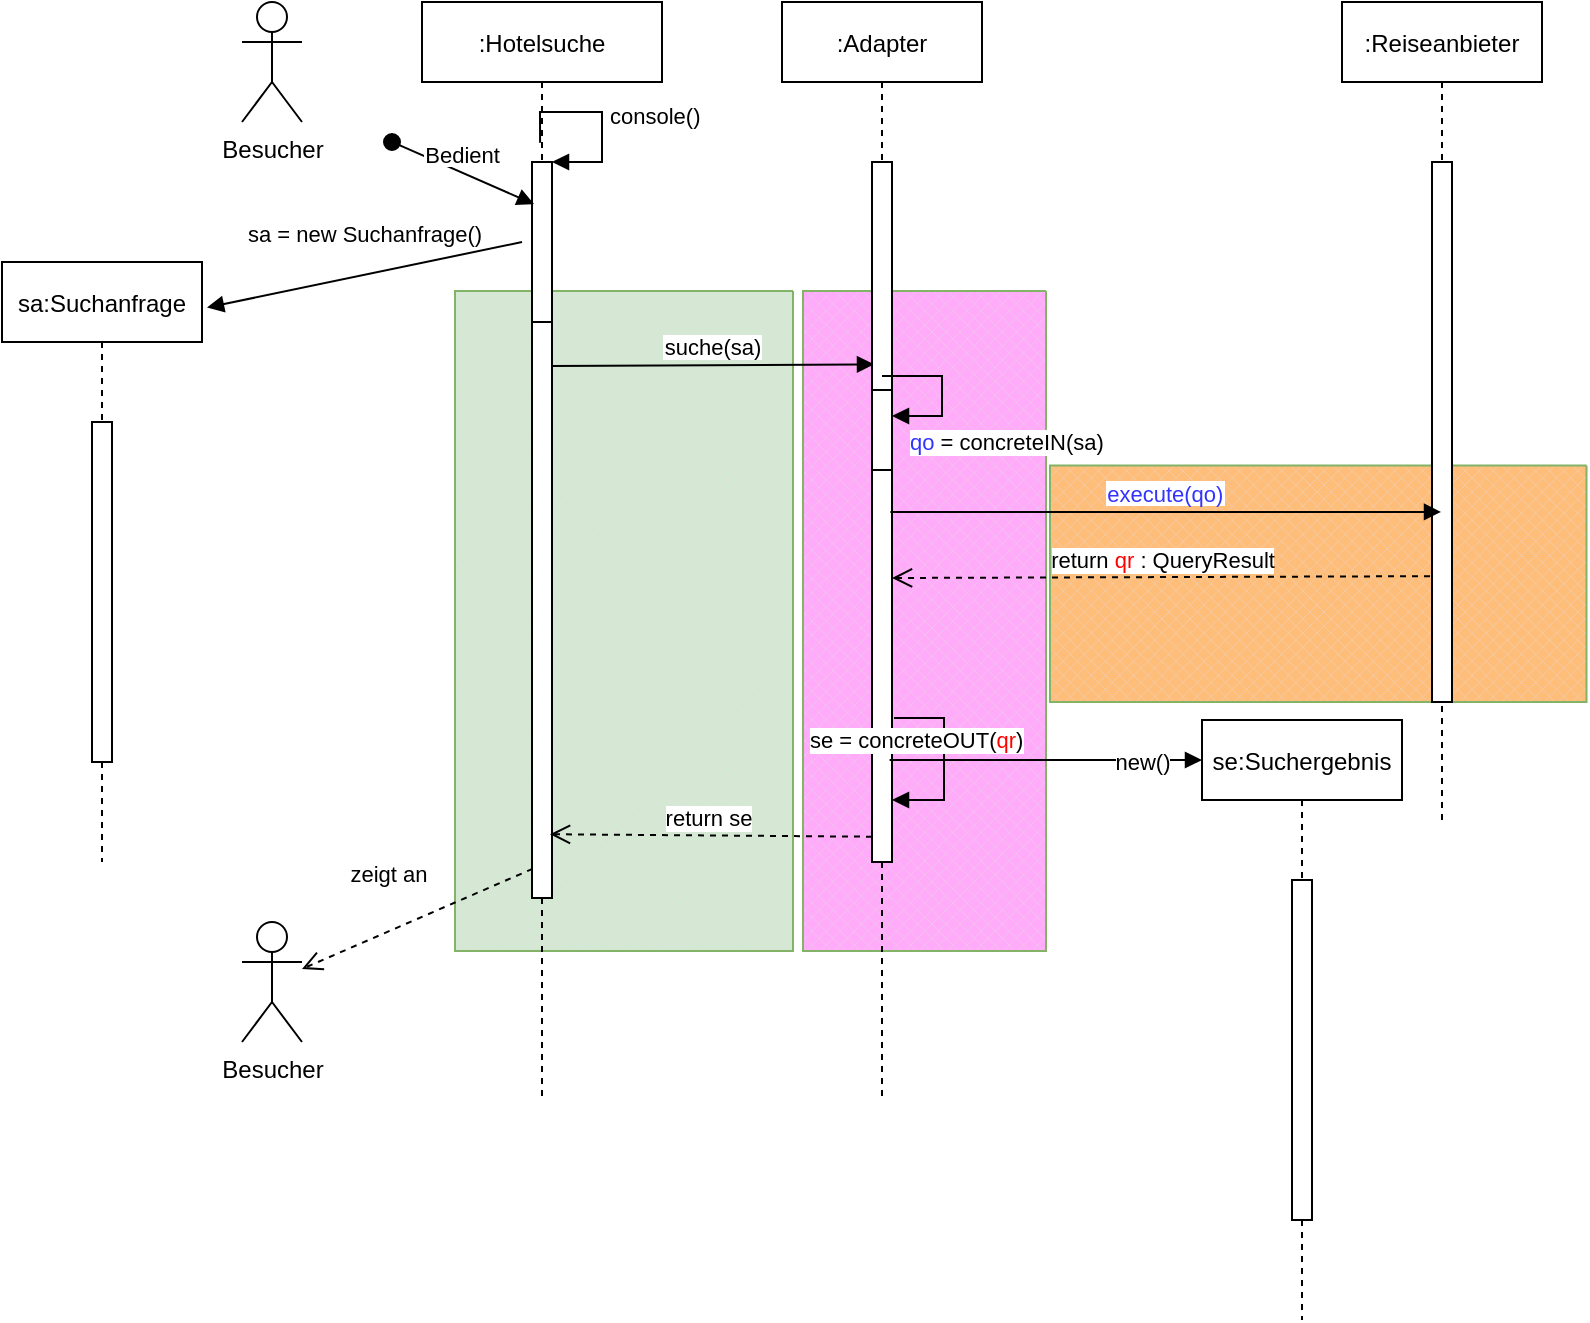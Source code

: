 <mxfile version="15.8.7" type="device"><diagram id="kgpKYQtTHZ0yAKxKKP6v" name="Page-1"><mxGraphModel dx="1956" dy="997" grid="1" gridSize="10" guides="1" tooltips="1" connect="1" arrows="1" fold="1" page="1" pageScale="1" pageWidth="850" pageHeight="1100" math="0" shadow="0"><root><mxCell id="0"/><mxCell id="1" parent="0"/><mxCell id="EUCuXsRODktaG698kVy_-3" value="" style="verticalLabelPosition=bottom;verticalAlign=top;html=1;shape=mxgraph.basic.patternFillRect;fillStyle=diagGrid;step=5;fillStrokeWidth=0.2;fillStrokeColor=#dddddd;rotation=90;fillColor=#FFBD7A;strokeColor=#82b366;" parent="1" vertex="1"><mxGeometry x="509" y="236.75" width="118.25" height="268.25" as="geometry"/></mxCell><mxCell id="EUCuXsRODktaG698kVy_-2" value="" style="verticalLabelPosition=bottom;verticalAlign=top;html=1;shape=mxgraph.basic.patternFillRect;fillStyle=diagGrid;step=5;fillStrokeWidth=0.2;fillStrokeColor=#dddddd;rotation=90;fillColor=#FFABF9;strokeColor=#82b366;" parent="1" vertex="1"><mxGeometry x="206.25" y="328.75" width="330" height="121.5" as="geometry"/></mxCell><mxCell id="EUCuXsRODktaG698kVy_-1" value="" style="verticalLabelPosition=bottom;verticalAlign=top;html=1;shape=mxgraph.basic.patternFillRect;fillStyle=diagGrid;step=5;fillStrokeWidth=0.2;fillStrokeColor=#dddddd;rotation=90;fillColor=#d5e8d4;strokeColor=#82b366;" parent="1" vertex="1"><mxGeometry x="56" y="305" width="330" height="169" as="geometry"/></mxCell><mxCell id="3nuBFxr9cyL0pnOWT2aG-1" value=":Hotelsuche" style="shape=umlLifeline;perimeter=lifelinePerimeter;container=1;collapsible=0;recursiveResize=0;rounded=0;shadow=0;strokeWidth=1;" parent="1" vertex="1"><mxGeometry x="120" y="80" width="120" height="550" as="geometry"/></mxCell><mxCell id="3nuBFxr9cyL0pnOWT2aG-2" value="" style="points=[];perimeter=orthogonalPerimeter;rounded=0;shadow=0;strokeWidth=1;" parent="3nuBFxr9cyL0pnOWT2aG-1" vertex="1"><mxGeometry x="55" y="150" width="10" height="298" as="geometry"/></mxCell><mxCell id="mblSwN-pv4bbq3fX-OdY-14" value="" style="html=1;points=[];perimeter=orthogonalPerimeter;" parent="3nuBFxr9cyL0pnOWT2aG-1" vertex="1"><mxGeometry x="55" y="80" width="10" height="80" as="geometry"/></mxCell><mxCell id="3nuBFxr9cyL0pnOWT2aG-3" value="Bedient" style="verticalAlign=bottom;startArrow=oval;endArrow=block;startSize=8;shadow=0;strokeWidth=1;entryX=0.1;entryY=0.263;entryDx=0;entryDy=0;entryPerimeter=0;" parent="3nuBFxr9cyL0pnOWT2aG-1" target="mblSwN-pv4bbq3fX-OdY-14" edge="1"><mxGeometry relative="1" as="geometry"><mxPoint x="-15" y="70" as="sourcePoint"/><mxPoint x="48.33" y="98.48" as="targetPoint"/></mxGeometry></mxCell><mxCell id="mblSwN-pv4bbq3fX-OdY-15" value="console()" style="edgeStyle=orthogonalEdgeStyle;html=1;align=left;spacingLeft=2;endArrow=block;rounded=0;entryX=1;entryY=0;exitX=0.492;exitY=0.128;exitDx=0;exitDy=0;exitPerimeter=0;" parent="3nuBFxr9cyL0pnOWT2aG-1" source="3nuBFxr9cyL0pnOWT2aG-1" target="mblSwN-pv4bbq3fX-OdY-14" edge="1"><mxGeometry relative="1" as="geometry"><mxPoint x="380" y="80" as="sourcePoint"/><Array as="points"><mxPoint x="90" y="55"/><mxPoint x="90" y="80"/></Array></mxGeometry></mxCell><mxCell id="mblSwN-pv4bbq3fX-OdY-18" value="sa = new Suchanfrage()" style="html=1;verticalAlign=bottom;endArrow=block;rounded=0;entryX=1.025;entryY=0.076;entryDx=0;entryDy=0;entryPerimeter=0;" parent="3nuBFxr9cyL0pnOWT2aG-1" target="mblSwN-pv4bbq3fX-OdY-16" edge="1"><mxGeometry x="-0.022" y="-11" width="80" relative="1" as="geometry"><mxPoint x="50" y="120" as="sourcePoint"/><mxPoint x="130" y="110" as="targetPoint"/><mxPoint as="offset"/></mxGeometry></mxCell><mxCell id="3nuBFxr9cyL0pnOWT2aG-8" value="suche(sa)" style="verticalAlign=bottom;endArrow=block;entryX=0.1;entryY=0.289;shadow=0;strokeWidth=1;entryDx=0;entryDy=0;entryPerimeter=0;" parent="1" target="mblSwN-pv4bbq3fX-OdY-2" edge="1"><mxGeometry relative="1" as="geometry"><mxPoint x="185" y="262" as="sourcePoint"/><mxPoint x="340" y="262.0" as="targetPoint"/></mxGeometry></mxCell><mxCell id="mblSwN-pv4bbq3fX-OdY-1" value=":Adapter" style="shape=umlLifeline;perimeter=lifelinePerimeter;container=1;collapsible=0;recursiveResize=0;rounded=0;shadow=0;strokeWidth=1;" parent="1" vertex="1"><mxGeometry x="300" y="80" width="100" height="550" as="geometry"/></mxCell><mxCell id="mblSwN-pv4bbq3fX-OdY-2" value="" style="html=1;points=[];perimeter=orthogonalPerimeter;shadow=0;fontFamily=Helvetica;fontSize=12;fontColor=rgb(0, 0, 0);align=center;strokeColor=rgb(0, 0, 0);strokeWidth=1;fillColor=rgb(255, 255, 255);" parent="mblSwN-pv4bbq3fX-OdY-1" vertex="1"><mxGeometry x="45" y="80" width="10" height="350" as="geometry"/></mxCell><mxCell id="mblSwN-pv4bbq3fX-OdY-22" value="" style="html=1;points=[];perimeter=orthogonalPerimeter;" parent="mblSwN-pv4bbq3fX-OdY-1" vertex="1"><mxGeometry x="45" y="194" width="10" height="40" as="geometry"/></mxCell><mxCell id="mblSwN-pv4bbq3fX-OdY-23" value="&lt;font color=&quot;#3333ff&quot;&gt;qo &lt;/font&gt;= concreteIN(sa)" style="edgeStyle=orthogonalEdgeStyle;html=1;align=left;spacingLeft=2;endArrow=block;rounded=0;entryX=1;entryY=0;" parent="mblSwN-pv4bbq3fX-OdY-1" edge="1"><mxGeometry x="0.867" y="13" relative="1" as="geometry"><mxPoint x="50" y="187" as="sourcePoint"/><Array as="points"><mxPoint x="80" y="187"/></Array><mxPoint x="55" y="207" as="targetPoint"/><mxPoint as="offset"/></mxGeometry></mxCell><mxCell id="mblSwN-pv4bbq3fX-OdY-3" value=":Reiseanbieter" style="shape=umlLifeline;perimeter=lifelinePerimeter;container=1;collapsible=0;recursiveResize=0;rounded=0;shadow=0;strokeWidth=1;" parent="1" vertex="1"><mxGeometry x="580" y="80" width="100" height="410" as="geometry"/></mxCell><mxCell id="mblSwN-pv4bbq3fX-OdY-4" value="" style="points=[];perimeter=orthogonalPerimeter;rounded=0;shadow=0;strokeWidth=1;" parent="mblSwN-pv4bbq3fX-OdY-3" vertex="1"><mxGeometry x="45" y="80" width="10" height="270" as="geometry"/></mxCell><mxCell id="mblSwN-pv4bbq3fX-OdY-9" value="Besucher" style="shape=umlActor;verticalLabelPosition=bottom;verticalAlign=top;html=1;outlineConnect=0;" parent="1" vertex="1"><mxGeometry x="30" y="80" width="30" height="60" as="geometry"/></mxCell><mxCell id="mblSwN-pv4bbq3fX-OdY-16" value="sa:Suchanfrage" style="shape=umlLifeline;perimeter=lifelinePerimeter;container=1;collapsible=0;recursiveResize=0;rounded=0;shadow=0;strokeWidth=1;" parent="1" vertex="1"><mxGeometry x="-90" y="210" width="100" height="300" as="geometry"/></mxCell><mxCell id="mblSwN-pv4bbq3fX-OdY-17" value="" style="points=[];perimeter=orthogonalPerimeter;rounded=0;shadow=0;strokeWidth=1;" parent="mblSwN-pv4bbq3fX-OdY-16" vertex="1"><mxGeometry x="45" y="80" width="10" height="170" as="geometry"/></mxCell><mxCell id="mblSwN-pv4bbq3fX-OdY-19" value="execute(qo)" style="verticalAlign=bottom;endArrow=block;shadow=0;strokeWidth=1;exitX=0.917;exitY=0.411;exitDx=0;exitDy=0;exitPerimeter=0;fontColor=#3333FF;" parent="1" target="mblSwN-pv4bbq3fX-OdY-3" edge="1"><mxGeometry relative="1" as="geometry"><mxPoint x="354.17" y="334.97" as="sourcePoint"/><mxPoint x="560" y="335" as="targetPoint"/></mxGeometry></mxCell><mxCell id="mblSwN-pv4bbq3fX-OdY-24" value="return&amp;nbsp;&lt;font color=&quot;#ff0000&quot;&gt;qr&lt;/font&gt;&amp;nbsp;: QueryResult" style="html=1;verticalAlign=bottom;endArrow=open;dashed=1;endSize=8;rounded=0;exitX=-0.1;exitY=0.767;exitDx=0;exitDy=0;exitPerimeter=0;" parent="1" source="mblSwN-pv4bbq3fX-OdY-4" edge="1"><mxGeometry relative="1" as="geometry"><mxPoint x="629.5" y="368" as="sourcePoint"/><mxPoint x="355" y="368" as="targetPoint"/></mxGeometry></mxCell><mxCell id="mblSwN-pv4bbq3fX-OdY-25" value="se = concreteOUT(&lt;font color=&quot;#ff0000&quot;&gt;qr&lt;/font&gt;)" style="edgeStyle=orthogonalEdgeStyle;html=1;align=left;spacingLeft=2;endArrow=block;rounded=0;" parent="1" edge="1"><mxGeometry x="-1" y="-47" relative="1" as="geometry"><mxPoint x="356" y="438" as="sourcePoint"/><Array as="points"><mxPoint x="381" y="438"/><mxPoint x="381" y="479"/></Array><mxPoint x="355" y="479" as="targetPoint"/><mxPoint x="-46" y="-36" as="offset"/></mxGeometry></mxCell><mxCell id="mblSwN-pv4bbq3fX-OdY-26" value="return se" style="html=1;verticalAlign=bottom;endArrow=open;dashed=1;endSize=8;rounded=0;entryX=0.9;entryY=0.893;entryDx=0;entryDy=0;entryPerimeter=0;" parent="1" target="3nuBFxr9cyL0pnOWT2aG-2" edge="1"><mxGeometry x="0.02" relative="1" as="geometry"><mxPoint x="345" y="497.35" as="sourcePoint"/><mxPoint x="190" y="497" as="targetPoint"/><mxPoint as="offset"/></mxGeometry></mxCell><mxCell id="mblSwN-pv4bbq3fX-OdY-27" value="se:Suchergebnis" style="shape=umlLifeline;perimeter=lifelinePerimeter;container=1;collapsible=0;recursiveResize=0;rounded=0;shadow=0;strokeWidth=1;" parent="1" vertex="1"><mxGeometry x="510" y="439" width="100" height="300" as="geometry"/></mxCell><mxCell id="mblSwN-pv4bbq3fX-OdY-28" value="" style="points=[];perimeter=orthogonalPerimeter;rounded=0;shadow=0;strokeWidth=1;" parent="mblSwN-pv4bbq3fX-OdY-27" vertex="1"><mxGeometry x="45" y="80" width="10" height="170" as="geometry"/></mxCell><mxCell id="mblSwN-pv4bbq3fX-OdY-29" value="&lt;font color=&quot;#000000&quot;&gt;new()&lt;/font&gt;" style="html=1;verticalAlign=bottom;endArrow=block;rounded=0;fontColor=#3333FF;entryX=0.012;entryY=0.106;entryDx=0;entryDy=0;entryPerimeter=0;" parent="1" edge="1"><mxGeometry x="0.616" y="-10" width="80" relative="1" as="geometry"><mxPoint x="353.8" y="459.0" as="sourcePoint"/><mxPoint x="510.0" y="459.0" as="targetPoint"/><mxPoint as="offset"/></mxGeometry></mxCell><mxCell id="mblSwN-pv4bbq3fX-OdY-30" value="Besucher" style="shape=umlActor;verticalLabelPosition=bottom;verticalAlign=top;html=1;outlineConnect=0;" parent="1" vertex="1"><mxGeometry x="30" y="540" width="30" height="60" as="geometry"/></mxCell><mxCell id="mblSwN-pv4bbq3fX-OdY-31" value="zeigt an" style="html=1;verticalAlign=bottom;endArrow=open;dashed=1;endSize=8;rounded=0;fontColor=#000000;exitX=0.033;exitY=0.951;exitDx=0;exitDy=0;exitPerimeter=0;" parent="1" source="3nuBFxr9cyL0pnOWT2aG-2" target="mblSwN-pv4bbq3fX-OdY-30" edge="1"><mxGeometry x="0.119" y="-18" relative="1" as="geometry"><mxPoint x="200" y="630" as="sourcePoint"/><mxPoint x="120" y="630" as="targetPoint"/><mxPoint as="offset"/></mxGeometry></mxCell></root></mxGraphModel></diagram></mxfile>